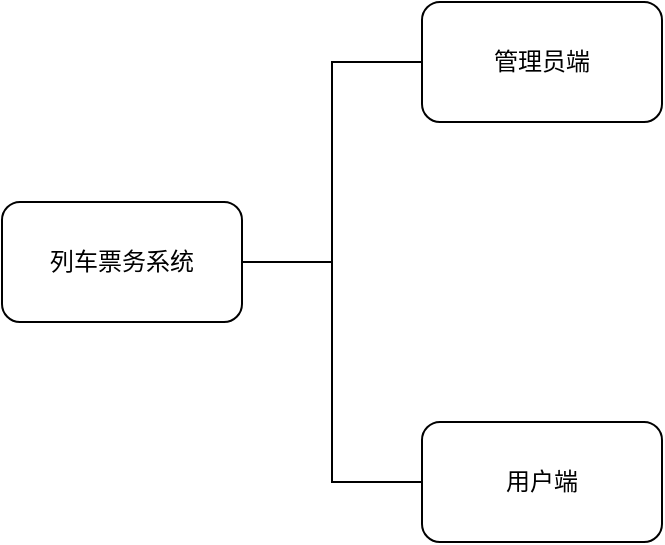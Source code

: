 <mxfile version="25.0.3" pages="3">
  <diagram id="eW0jpz2CnkZtqc12b28m" name="顶层">
    <mxGraphModel dx="1105" dy="664" grid="1" gridSize="10" guides="1" tooltips="1" connect="1" arrows="1" fold="1" page="1" pageScale="1" pageWidth="2339" pageHeight="3300" math="0" shadow="0">
      <root>
        <mxCell id="0" />
        <mxCell id="1" parent="0" />
        <mxCell id="ANW22E5GQa4ODHczOvIb-76" value="管理员端" style="rounded=1;whiteSpace=wrap;html=1;" vertex="1" parent="1">
          <mxGeometry x="550" y="120" width="120" height="60" as="geometry" />
        </mxCell>
        <mxCell id="ANW22E5GQa4ODHczOvIb-78" value="用户端" style="rounded=1;whiteSpace=wrap;html=1;" vertex="1" parent="1">
          <mxGeometry x="550" y="330" width="120" height="60" as="geometry" />
        </mxCell>
        <mxCell id="ANW22E5GQa4ODHczOvIb-79" value="列车票务系统" style="rounded=1;whiteSpace=wrap;html=1;" vertex="1" parent="1">
          <mxGeometry x="340" y="220" width="120" height="60" as="geometry" />
        </mxCell>
        <mxCell id="ANW22E5GQa4ODHczOvIb-80" value="" style="edgeStyle=elbowEdgeStyle;elbow=horizontal;endArrow=none;html=1;curved=0;rounded=0;entryX=0;entryY=0.5;entryDx=0;entryDy=0;endFill=0;" edge="1" parent="1" target="ANW22E5GQa4ODHczOvIb-76">
          <mxGeometry width="50" height="50" relative="1" as="geometry">
            <mxPoint x="460" y="250" as="sourcePoint" />
            <mxPoint x="520" y="190" as="targetPoint" />
          </mxGeometry>
        </mxCell>
        <mxCell id="ANW22E5GQa4ODHczOvIb-81" value="" style="edgeStyle=elbowEdgeStyle;elbow=horizontal;endArrow=none;html=1;curved=0;rounded=0;endSize=8;startSize=8;entryX=0;entryY=0.5;entryDx=0;entryDy=0;endFill=0;" edge="1" parent="1" target="ANW22E5GQa4ODHczOvIb-78">
          <mxGeometry width="50" height="50" relative="1" as="geometry">
            <mxPoint x="460" y="250" as="sourcePoint" />
            <mxPoint x="560" y="160" as="targetPoint" />
          </mxGeometry>
        </mxCell>
      </root>
    </mxGraphModel>
  </diagram>
  <diagram id="GDPknUW2BdXl8uGx7DrP" name="管理员">
    <mxGraphModel dx="223" dy="631" grid="1" gridSize="10" guides="1" tooltips="1" connect="1" arrows="1" fold="1" page="1" pageScale="1" pageWidth="827" pageHeight="1169" math="0" shadow="0">
      <root>
        <mxCell id="0" />
        <mxCell id="1" parent="0" />
        <mxCell id="7C6_F4PMD4LBPAXCNF0h-1" value="车次信息管理" style="rounded=1;whiteSpace=wrap;html=1;" vertex="1" parent="1">
          <mxGeometry x="1130" y="210" width="120" height="60" as="geometry" />
        </mxCell>
        <mxCell id="7C6_F4PMD4LBPAXCNF0h-2" value="车票信息管理" style="rounded=1;whiteSpace=wrap;html=1;" vertex="1" parent="1">
          <mxGeometry x="1130" y="400" width="120" height="60" as="geometry" />
        </mxCell>
        <mxCell id="7C6_F4PMD4LBPAXCNF0h-3" value="用户信息管理" style="rounded=1;whiteSpace=wrap;html=1;" vertex="1" parent="1">
          <mxGeometry x="1130" y="610" width="120" height="60" as="geometry" />
        </mxCell>
        <mxCell id="7C6_F4PMD4LBPAXCNF0h-4" value="管理员端" style="rounded=1;whiteSpace=wrap;html=1;" vertex="1" parent="1">
          <mxGeometry x="920" y="400" width="120" height="60" as="geometry" />
        </mxCell>
        <mxCell id="7C6_F4PMD4LBPAXCNF0h-5" value="" style="edgeStyle=elbowEdgeStyle;elbow=horizontal;endArrow=none;html=1;curved=0;rounded=0;endSize=8;startSize=8;entryX=0;entryY=0.5;entryDx=0;entryDy=0;endFill=0;" edge="1" parent="1" target="7C6_F4PMD4LBPAXCNF0h-1">
          <mxGeometry width="50" height="50" relative="1" as="geometry">
            <mxPoint x="1040" y="430" as="sourcePoint" />
            <mxPoint x="1100" y="370" as="targetPoint" />
          </mxGeometry>
        </mxCell>
        <mxCell id="7C6_F4PMD4LBPAXCNF0h-6" value="" style="edgeStyle=elbowEdgeStyle;elbow=horizontal;endArrow=none;html=1;curved=0;rounded=0;endSize=8;startSize=8;entryX=0;entryY=0.5;entryDx=0;entryDy=0;endFill=0;" edge="1" parent="1" target="7C6_F4PMD4LBPAXCNF0h-3">
          <mxGeometry width="50" height="50" relative="1" as="geometry">
            <mxPoint x="1040" y="430" as="sourcePoint" />
            <mxPoint x="1140" y="340" as="targetPoint" />
          </mxGeometry>
        </mxCell>
        <mxCell id="7C6_F4PMD4LBPAXCNF0h-7" value="" style="endArrow=none;html=1;exitX=1;exitY=0.5;exitDx=0;exitDy=0;endFill=0;" edge="1" parent="1" source="7C6_F4PMD4LBPAXCNF0h-4" target="7C6_F4PMD4LBPAXCNF0h-2">
          <mxGeometry width="50" height="50" relative="1" as="geometry">
            <mxPoint x="1110" y="460" as="sourcePoint" />
            <mxPoint x="1160" y="410" as="targetPoint" />
          </mxGeometry>
        </mxCell>
        <mxCell id="7C6_F4PMD4LBPAXCNF0h-8" value="增删改车次信息" style="rounded=1;whiteSpace=wrap;html=1;" vertex="1" parent="1">
          <mxGeometry x="1320" y="160" width="120" height="60" as="geometry" />
        </mxCell>
        <mxCell id="7C6_F4PMD4LBPAXCNF0h-9" value="车次信息列表" style="rounded=1;whiteSpace=wrap;html=1;" vertex="1" parent="1">
          <mxGeometry x="1320" y="260" width="120" height="60" as="geometry" />
        </mxCell>
        <mxCell id="7C6_F4PMD4LBPAXCNF0h-10" value="增删改列车票" style="rounded=1;whiteSpace=wrap;html=1;" vertex="1" parent="1">
          <mxGeometry x="1320" y="350" width="120" height="60" as="geometry" />
        </mxCell>
        <mxCell id="7C6_F4PMD4LBPAXCNF0h-11" value="车票信息列表" style="rounded=1;whiteSpace=wrap;html=1;" vertex="1" parent="1">
          <mxGeometry x="1320" y="450" width="120" height="60" as="geometry" />
        </mxCell>
        <mxCell id="7C6_F4PMD4LBPAXCNF0h-12" value="增删改用户信息" style="rounded=1;whiteSpace=wrap;html=1;" vertex="1" parent="1">
          <mxGeometry x="1320" y="560" width="120" height="60" as="geometry" />
        </mxCell>
        <mxCell id="7C6_F4PMD4LBPAXCNF0h-13" value="用户信息列表" style="rounded=1;whiteSpace=wrap;html=1;" vertex="1" parent="1">
          <mxGeometry x="1320" y="660" width="120" height="60" as="geometry" />
        </mxCell>
        <mxCell id="7C6_F4PMD4LBPAXCNF0h-14" value="" style="edgeStyle=elbowEdgeStyle;elbow=horizontal;endArrow=none;html=1;curved=0;rounded=0;endSize=8;startSize=8;entryX=0;entryY=0.5;entryDx=0;entryDy=0;endFill=0;exitX=1;exitY=0.5;exitDx=0;exitDy=0;" edge="1" parent="1" source="7C6_F4PMD4LBPAXCNF0h-1" target="7C6_F4PMD4LBPAXCNF0h-8">
          <mxGeometry width="50" height="50" relative="1" as="geometry">
            <mxPoint x="1050" y="440" as="sourcePoint" />
            <mxPoint x="1140" y="250" as="targetPoint" />
          </mxGeometry>
        </mxCell>
        <mxCell id="7C6_F4PMD4LBPAXCNF0h-15" value="" style="edgeStyle=elbowEdgeStyle;elbow=horizontal;endArrow=none;html=1;curved=0;rounded=0;endSize=8;startSize=8;entryX=0;entryY=0.5;entryDx=0;entryDy=0;endFill=0;exitX=1;exitY=0.5;exitDx=0;exitDy=0;" edge="1" parent="1" source="7C6_F4PMD4LBPAXCNF0h-1" target="7C6_F4PMD4LBPAXCNF0h-9">
          <mxGeometry width="50" height="50" relative="1" as="geometry">
            <mxPoint x="1060" y="450" as="sourcePoint" />
            <mxPoint x="1150" y="260" as="targetPoint" />
          </mxGeometry>
        </mxCell>
        <mxCell id="7C6_F4PMD4LBPAXCNF0h-16" value="" style="edgeStyle=elbowEdgeStyle;elbow=horizontal;endArrow=none;html=1;curved=0;rounded=0;endSize=8;startSize=8;entryX=0;entryY=0.5;entryDx=0;entryDy=0;endFill=0;exitX=1;exitY=0.5;exitDx=0;exitDy=0;" edge="1" parent="1" source="7C6_F4PMD4LBPAXCNF0h-2" target="7C6_F4PMD4LBPAXCNF0h-10">
          <mxGeometry width="50" height="50" relative="1" as="geometry">
            <mxPoint x="1070" y="460" as="sourcePoint" />
            <mxPoint x="1160" y="270" as="targetPoint" />
          </mxGeometry>
        </mxCell>
        <mxCell id="7C6_F4PMD4LBPAXCNF0h-17" value="" style="edgeStyle=elbowEdgeStyle;elbow=horizontal;endArrow=none;html=1;curved=0;rounded=0;endSize=8;startSize=8;entryX=0;entryY=0.5;entryDx=0;entryDy=0;endFill=0;exitX=1;exitY=0.5;exitDx=0;exitDy=0;" edge="1" parent="1" source="7C6_F4PMD4LBPAXCNF0h-2" target="7C6_F4PMD4LBPAXCNF0h-11">
          <mxGeometry width="50" height="50" relative="1" as="geometry">
            <mxPoint x="1080" y="470" as="sourcePoint" />
            <mxPoint x="1170" y="280" as="targetPoint" />
          </mxGeometry>
        </mxCell>
        <mxCell id="7C6_F4PMD4LBPAXCNF0h-18" value="" style="edgeStyle=elbowEdgeStyle;elbow=horizontal;endArrow=none;html=1;curved=0;rounded=0;endSize=8;startSize=8;entryX=0;entryY=0.5;entryDx=0;entryDy=0;endFill=0;exitX=1;exitY=0.5;exitDx=0;exitDy=0;" edge="1" parent="1" source="7C6_F4PMD4LBPAXCNF0h-3" target="7C6_F4PMD4LBPAXCNF0h-12">
          <mxGeometry width="50" height="50" relative="1" as="geometry">
            <mxPoint x="1090" y="480" as="sourcePoint" />
            <mxPoint x="1180" y="290" as="targetPoint" />
          </mxGeometry>
        </mxCell>
        <mxCell id="7C6_F4PMD4LBPAXCNF0h-19" value="" style="edgeStyle=elbowEdgeStyle;elbow=horizontal;endArrow=none;html=1;curved=0;rounded=0;endSize=8;startSize=8;entryX=0;entryY=0.5;entryDx=0;entryDy=0;endFill=0;exitX=1;exitY=0.5;exitDx=0;exitDy=0;" edge="1" parent="1" source="7C6_F4PMD4LBPAXCNF0h-3" target="7C6_F4PMD4LBPAXCNF0h-13">
          <mxGeometry width="50" height="50" relative="1" as="geometry">
            <mxPoint x="1100" y="490" as="sourcePoint" />
            <mxPoint x="1190" y="300" as="targetPoint" />
          </mxGeometry>
        </mxCell>
      </root>
    </mxGraphModel>
  </diagram>
  <diagram id="mvZjnpQBX5WFLjbPQ0Fs" name="用户">
    <mxGraphModel dx="875" dy="526" grid="1" gridSize="10" guides="1" tooltips="1" connect="1" arrows="1" fold="1" page="1" pageScale="1" pageWidth="827" pageHeight="1169" math="0" shadow="0">
      <root>
        <mxCell id="0" />
        <mxCell id="1" parent="0" />
        <mxCell id="BiPkNwdcT6vjIdkoBPob-1" value="用户端" style="rounded=1;whiteSpace=wrap;html=1;" vertex="1" parent="1">
          <mxGeometry x="130" y="610" width="120" height="60" as="geometry" />
        </mxCell>
        <mxCell id="BiPkNwdcT6vjIdkoBPob-2" value="用户中心" style="rounded=1;whiteSpace=wrap;html=1;" vertex="1" parent="1">
          <mxGeometry x="380" y="372" width="120" height="60" as="geometry" />
        </mxCell>
        <mxCell id="BiPkNwdcT6vjIdkoBPob-3" value="订单中心" style="rounded=1;whiteSpace=wrap;html=1;" vertex="1" parent="1">
          <mxGeometry x="380" y="610" width="120" height="60" as="geometry" />
        </mxCell>
        <mxCell id="BiPkNwdcT6vjIdkoBPob-4" value="购票中心" style="rounded=1;whiteSpace=wrap;html=1;" vertex="1" parent="1">
          <mxGeometry x="380" y="840" width="120" height="60" as="geometry" />
        </mxCell>
        <mxCell id="BiPkNwdcT6vjIdkoBPob-5" value="" style="edgeStyle=elbowEdgeStyle;elbow=horizontal;endArrow=none;html=1;curved=0;rounded=0;endSize=8;startSize=8;entryX=0;entryY=0.5;entryDx=0;entryDy=0;endFill=0;exitX=1;exitY=0.5;exitDx=0;exitDy=0;" edge="1" parent="1" source="BiPkNwdcT6vjIdkoBPob-1" target="BiPkNwdcT6vjIdkoBPob-2">
          <mxGeometry width="50" height="50" relative="1" as="geometry">
            <mxPoint x="250" y="630" as="sourcePoint" />
            <mxPoint x="340" y="440" as="targetPoint" />
          </mxGeometry>
        </mxCell>
        <mxCell id="BiPkNwdcT6vjIdkoBPob-6" value="" style="edgeStyle=elbowEdgeStyle;elbow=horizontal;endArrow=none;html=1;curved=0;rounded=0;endSize=8;startSize=8;entryX=0;entryY=0.5;entryDx=0;entryDy=0;endFill=0;exitX=1;exitY=0.5;exitDx=0;exitDy=0;" edge="1" parent="1" source="BiPkNwdcT6vjIdkoBPob-1" target="BiPkNwdcT6vjIdkoBPob-4">
          <mxGeometry width="50" height="50" relative="1" as="geometry">
            <mxPoint x="250" y="630" as="sourcePoint" />
            <mxPoint x="340" y="840" as="targetPoint" />
          </mxGeometry>
        </mxCell>
        <mxCell id="BiPkNwdcT6vjIdkoBPob-7" value="" style="endArrow=none;html=1;endFill=0;entryX=0;entryY=0.5;entryDx=0;entryDy=0;" edge="1" parent="1" target="BiPkNwdcT6vjIdkoBPob-3">
          <mxGeometry width="50" height="50" relative="1" as="geometry">
            <mxPoint x="250" y="640" as="sourcePoint" />
            <mxPoint x="340" y="630" as="targetPoint" />
          </mxGeometry>
        </mxCell>
        <mxCell id="BiPkNwdcT6vjIdkoBPob-8" value="个人信息" style="rounded=1;whiteSpace=wrap;html=1;" vertex="1" parent="1">
          <mxGeometry x="570" y="300" width="80" height="30" as="geometry" />
        </mxCell>
        <mxCell id="BiPkNwdcT6vjIdkoBPob-9" value="修改信息" style="rounded=1;whiteSpace=wrap;html=1;" vertex="1" parent="1">
          <mxGeometry x="570" y="350" width="80" height="30" as="geometry" />
        </mxCell>
        <mxCell id="BiPkNwdcT6vjIdkoBPob-10" value="车次列表" style="rounded=1;whiteSpace=wrap;html=1;" vertex="1" parent="1">
          <mxGeometry x="570" y="405" width="80" height="30" as="geometry" />
        </mxCell>
        <mxCell id="BiPkNwdcT6vjIdkoBPob-11" value="关联用户" style="rounded=1;whiteSpace=wrap;html=1;" vertex="1" parent="1">
          <mxGeometry x="570" y="460" width="80" height="30" as="geometry" />
        </mxCell>
        <mxCell id="BiPkNwdcT6vjIdkoBPob-12" value="车票绑定" style="rounded=1;whiteSpace=wrap;html=1;" vertex="1" parent="1">
          <mxGeometry x="570" y="520" width="80" height="30" as="geometry" />
        </mxCell>
        <mxCell id="BiPkNwdcT6vjIdkoBPob-13" value="订单查询" style="rounded=1;whiteSpace=wrap;html=1;" vertex="1" parent="1">
          <mxGeometry x="570" y="570" width="80" height="30" as="geometry" />
        </mxCell>
        <mxCell id="BiPkNwdcT6vjIdkoBPob-14" value="支付信息" style="rounded=1;whiteSpace=wrap;html=1;" vertex="1" parent="1">
          <mxGeometry x="570" y="680" width="80" height="30" as="geometry" />
        </mxCell>
        <mxCell id="BiPkNwdcT6vjIdkoBPob-15" value="退款信息" style="rounded=1;whiteSpace=wrap;html=1;" vertex="1" parent="1">
          <mxGeometry x="570" y="735" width="80" height="30" as="geometry" />
        </mxCell>
        <mxCell id="BiPkNwdcT6vjIdkoBPob-16" value="订票支付" style="rounded=1;whiteSpace=wrap;html=1;" vertex="1" parent="1">
          <mxGeometry x="570" y="800" width="80" height="30" as="geometry" />
        </mxCell>
        <mxCell id="BiPkNwdcT6vjIdkoBPob-17" value="购票查询" style="rounded=1;whiteSpace=wrap;html=1;" vertex="1" parent="1">
          <mxGeometry x="570" y="855" width="80" height="30" as="geometry" />
        </mxCell>
        <mxCell id="BiPkNwdcT6vjIdkoBPob-18" value="退订查询" style="rounded=1;whiteSpace=wrap;html=1;" vertex="1" parent="1">
          <mxGeometry x="570" y="910" width="80" height="30" as="geometry" />
        </mxCell>
        <mxCell id="BiPkNwdcT6vjIdkoBPob-19" value="" style="edgeStyle=elbowEdgeStyle;elbow=horizontal;endArrow=none;html=1;curved=0;rounded=0;endSize=8;startSize=8;entryX=0;entryY=0.5;entryDx=0;entryDy=0;endFill=0;exitX=1;exitY=0.5;exitDx=0;exitDy=0;" edge="1" parent="1" source="BiPkNwdcT6vjIdkoBPob-3" target="BiPkNwdcT6vjIdkoBPob-12">
          <mxGeometry width="50" height="50" relative="1" as="geometry">
            <mxPoint x="260" y="650" as="sourcePoint" />
            <mxPoint x="390" y="447" as="targetPoint" />
          </mxGeometry>
        </mxCell>
        <mxCell id="BiPkNwdcT6vjIdkoBPob-20" value="" style="edgeStyle=elbowEdgeStyle;elbow=horizontal;endArrow=none;html=1;curved=0;rounded=0;endSize=8;startSize=8;entryX=0;entryY=0.5;entryDx=0;entryDy=0;endFill=0;exitX=1;exitY=0.5;exitDx=0;exitDy=0;" edge="1" parent="1" source="BiPkNwdcT6vjIdkoBPob-3" target="BiPkNwdcT6vjIdkoBPob-13">
          <mxGeometry width="50" height="50" relative="1" as="geometry">
            <mxPoint x="510" y="650" as="sourcePoint" />
            <mxPoint x="580" y="585.0" as="targetPoint" />
          </mxGeometry>
        </mxCell>
        <mxCell id="BiPkNwdcT6vjIdkoBPob-21" value="" style="edgeStyle=elbowEdgeStyle;elbow=horizontal;endArrow=none;html=1;curved=0;rounded=0;endSize=8;startSize=8;entryX=0;entryY=0.5;entryDx=0;entryDy=0;endFill=0;" edge="1" parent="1" source="BiPkNwdcT6vjIdkoBPob-3" target="BiPkNwdcT6vjIdkoBPob-14">
          <mxGeometry width="50" height="50" relative="1" as="geometry">
            <mxPoint x="520" y="660" as="sourcePoint" />
            <mxPoint x="590" y="595.0" as="targetPoint" />
          </mxGeometry>
        </mxCell>
        <mxCell id="BiPkNwdcT6vjIdkoBPob-22" value="" style="edgeStyle=elbowEdgeStyle;elbow=horizontal;endArrow=none;html=1;curved=0;rounded=0;endSize=8;startSize=8;entryX=0;entryY=0.5;entryDx=0;entryDy=0;endFill=0;" edge="1" parent="1" target="BiPkNwdcT6vjIdkoBPob-15">
          <mxGeometry width="50" height="50" relative="1" as="geometry">
            <mxPoint x="500" y="640" as="sourcePoint" />
            <mxPoint x="600" y="605.0" as="targetPoint" />
          </mxGeometry>
        </mxCell>
        <mxCell id="BiPkNwdcT6vjIdkoBPob-23" value="" style="edgeStyle=elbowEdgeStyle;elbow=horizontal;endArrow=none;html=1;curved=0;rounded=0;endSize=8;startSize=8;entryX=0;entryY=0.5;entryDx=0;entryDy=0;endFill=0;exitX=1;exitY=0.5;exitDx=0;exitDy=0;" edge="1" parent="1" source="BiPkNwdcT6vjIdkoBPob-2" target="BiPkNwdcT6vjIdkoBPob-11">
          <mxGeometry width="50" height="50" relative="1" as="geometry">
            <mxPoint x="540" y="645" as="sourcePoint" />
            <mxPoint x="610" y="580.0" as="targetPoint" />
          </mxGeometry>
        </mxCell>
        <mxCell id="BiPkNwdcT6vjIdkoBPob-24" value="" style="edgeStyle=elbowEdgeStyle;elbow=horizontal;endArrow=none;html=1;curved=0;rounded=0;endSize=8;startSize=8;entryX=0;entryY=0.5;entryDx=0;entryDy=0;endFill=0;exitX=1;exitY=0.5;exitDx=0;exitDy=0;" edge="1" parent="1" source="BiPkNwdcT6vjIdkoBPob-2" target="BiPkNwdcT6vjIdkoBPob-10">
          <mxGeometry width="50" height="50" relative="1" as="geometry">
            <mxPoint x="550" y="655" as="sourcePoint" />
            <mxPoint x="620" y="590.0" as="targetPoint" />
          </mxGeometry>
        </mxCell>
        <mxCell id="BiPkNwdcT6vjIdkoBPob-25" value="" style="edgeStyle=elbowEdgeStyle;elbow=horizontal;endArrow=none;html=1;curved=0;rounded=0;endSize=8;startSize=8;entryX=0;entryY=0.5;entryDx=0;entryDy=0;endFill=0;exitX=1;exitY=0.5;exitDx=0;exitDy=0;" edge="1" parent="1" source="BiPkNwdcT6vjIdkoBPob-2" target="BiPkNwdcT6vjIdkoBPob-9">
          <mxGeometry width="50" height="50" relative="1" as="geometry">
            <mxPoint x="560" y="665" as="sourcePoint" />
            <mxPoint x="630" y="600.0" as="targetPoint" />
          </mxGeometry>
        </mxCell>
        <mxCell id="BiPkNwdcT6vjIdkoBPob-26" value="" style="edgeStyle=elbowEdgeStyle;elbow=horizontal;endArrow=none;html=1;curved=0;rounded=0;endSize=8;startSize=8;entryX=0;entryY=0.5;entryDx=0;entryDy=0;endFill=0;exitX=1;exitY=0.5;exitDx=0;exitDy=0;" edge="1" parent="1" source="BiPkNwdcT6vjIdkoBPob-2" target="BiPkNwdcT6vjIdkoBPob-8">
          <mxGeometry width="50" height="50" relative="1" as="geometry">
            <mxPoint x="570" y="675" as="sourcePoint" />
            <mxPoint x="640" y="610.0" as="targetPoint" />
          </mxGeometry>
        </mxCell>
        <mxCell id="BiPkNwdcT6vjIdkoBPob-27" value="" style="edgeStyle=elbowEdgeStyle;elbow=horizontal;endArrow=none;html=1;curved=0;rounded=0;endSize=8;startSize=8;entryX=0;entryY=0.5;entryDx=0;entryDy=0;endFill=0;exitX=1;exitY=0.5;exitDx=0;exitDy=0;" edge="1" parent="1" source="BiPkNwdcT6vjIdkoBPob-4" target="BiPkNwdcT6vjIdkoBPob-16">
          <mxGeometry width="50" height="50" relative="1" as="geometry">
            <mxPoint x="580" y="740" as="sourcePoint" />
            <mxPoint x="650" y="675.0" as="targetPoint" />
          </mxGeometry>
        </mxCell>
        <mxCell id="BiPkNwdcT6vjIdkoBPob-28" value="" style="edgeStyle=elbowEdgeStyle;elbow=horizontal;endArrow=none;html=1;curved=0;rounded=0;endSize=8;startSize=8;endFill=0;exitX=1;exitY=0.5;exitDx=0;exitDy=0;" edge="1" parent="1" source="BiPkNwdcT6vjIdkoBPob-4">
          <mxGeometry width="50" height="50" relative="1" as="geometry">
            <mxPoint x="590" y="750" as="sourcePoint" />
            <mxPoint x="570" y="870" as="targetPoint" />
          </mxGeometry>
        </mxCell>
        <mxCell id="BiPkNwdcT6vjIdkoBPob-29" value="" style="edgeStyle=elbowEdgeStyle;elbow=horizontal;endArrow=none;html=1;curved=0;rounded=0;endSize=8;startSize=8;entryX=0;entryY=0.5;entryDx=0;entryDy=0;endFill=0;exitX=1;exitY=0.5;exitDx=0;exitDy=0;" edge="1" parent="1" source="BiPkNwdcT6vjIdkoBPob-4" target="BiPkNwdcT6vjIdkoBPob-18">
          <mxGeometry width="50" height="50" relative="1" as="geometry">
            <mxPoint x="600" y="760" as="sourcePoint" />
            <mxPoint x="670" y="695.0" as="targetPoint" />
          </mxGeometry>
        </mxCell>
        <mxCell id="BiPkNwdcT6vjIdkoBPob-30" value="" style="endArrow=none;html=1;endFill=0;exitX=1;exitY=0.5;exitDx=0;exitDy=0;" edge="1" parent="1" source="BiPkNwdcT6vjIdkoBPob-3" target="BiPkNwdcT6vjIdkoBPob-31">
          <mxGeometry width="50" height="50" relative="1" as="geometry">
            <mxPoint x="500" y="640" as="sourcePoint" />
            <mxPoint x="670" y="639" as="targetPoint" />
          </mxGeometry>
        </mxCell>
        <mxCell id="BiPkNwdcT6vjIdkoBPob-31" value="票单关联" style="rounded=1;whiteSpace=wrap;html=1;" vertex="1" parent="1">
          <mxGeometry x="570" y="625" width="80" height="30" as="geometry" />
        </mxCell>
      </root>
    </mxGraphModel>
  </diagram>
</mxfile>
